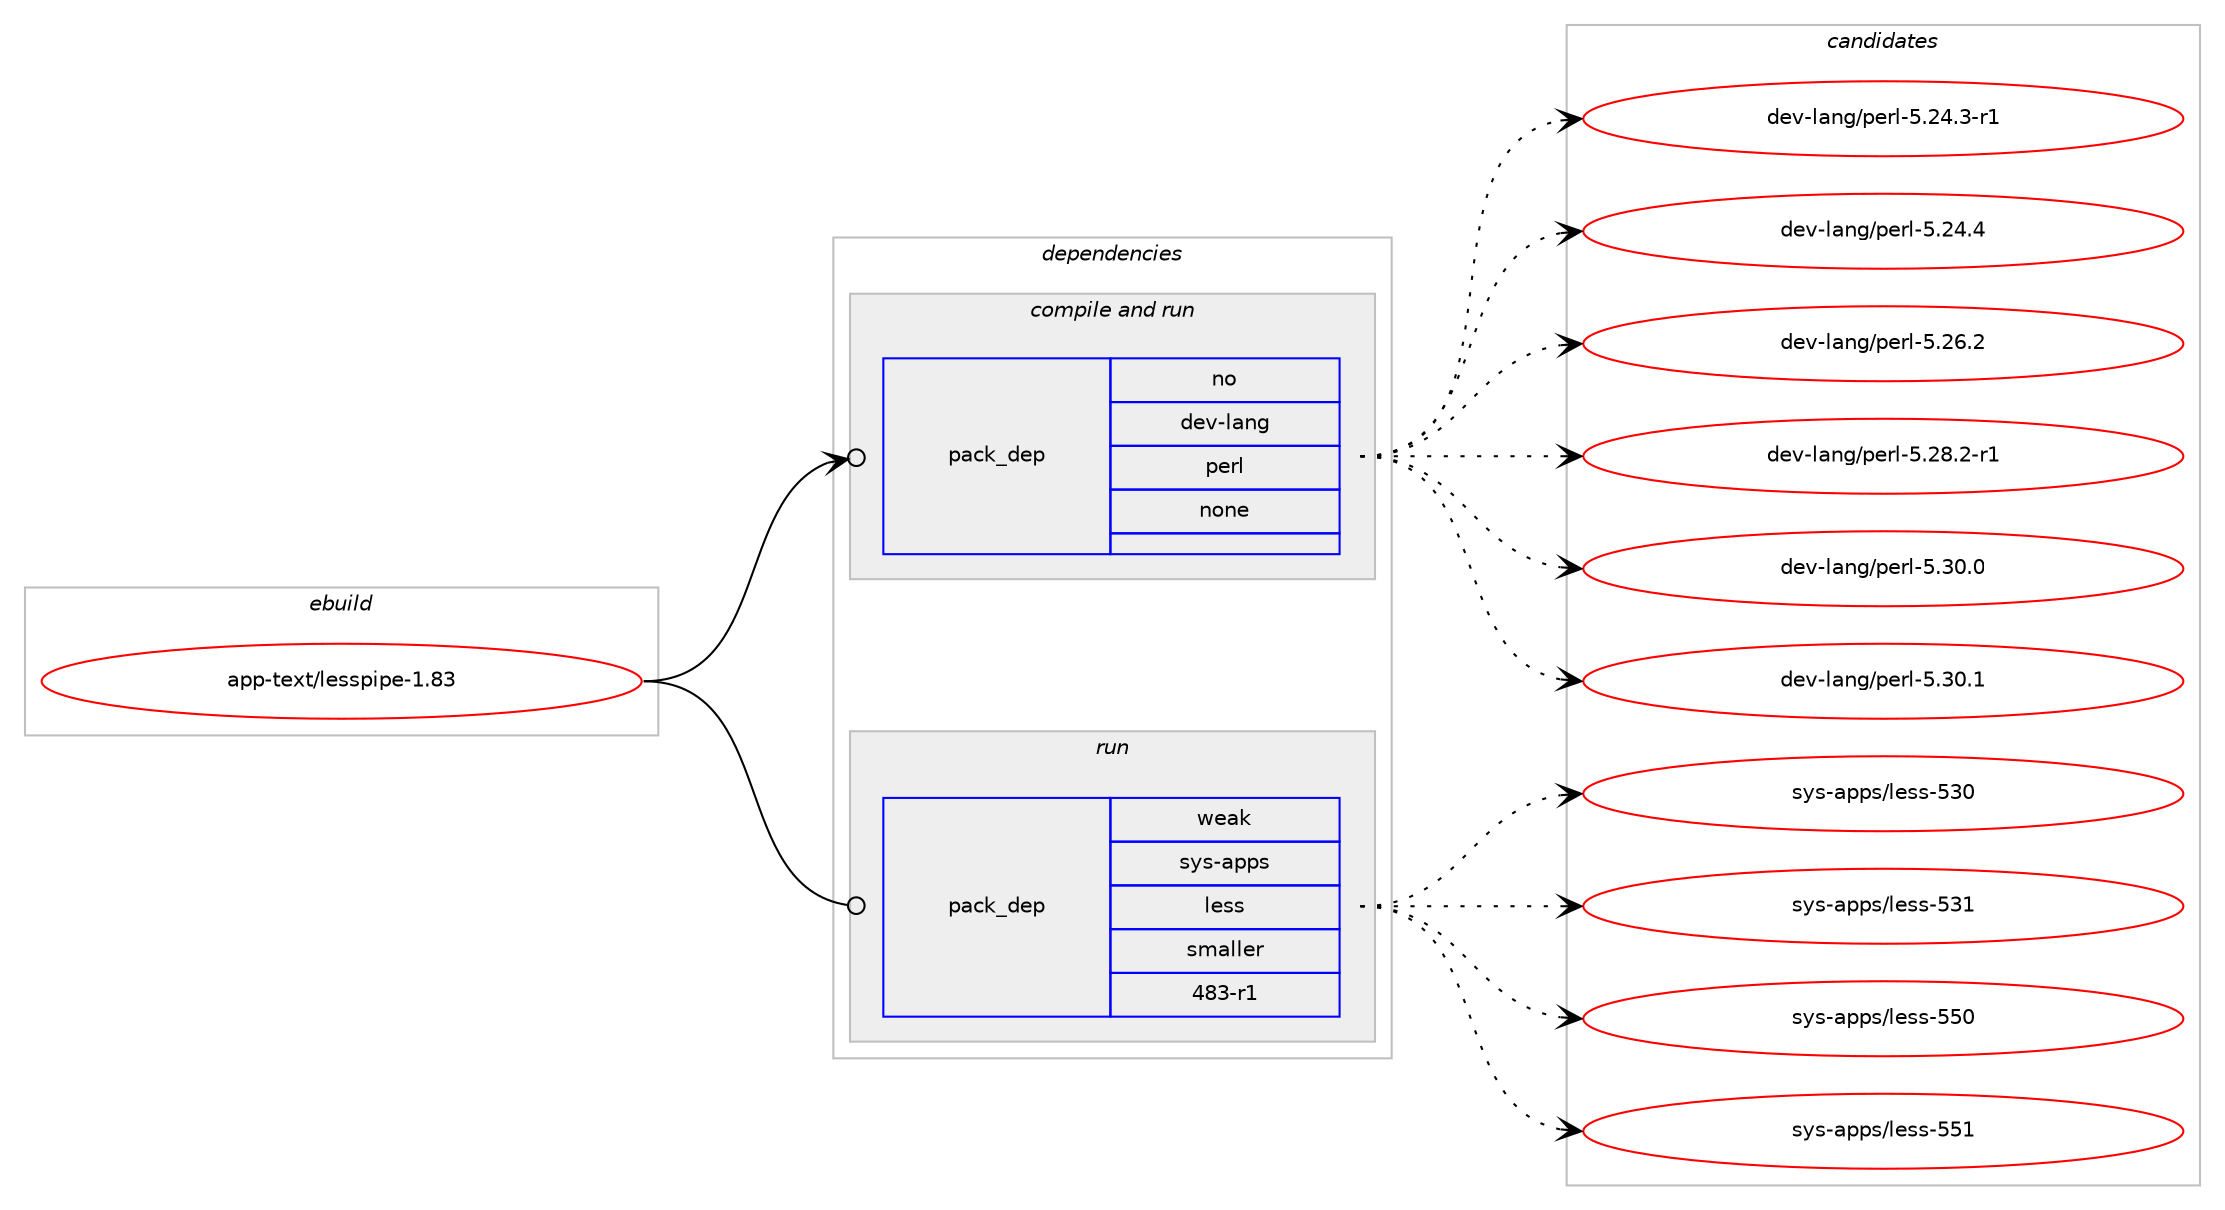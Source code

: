 digraph prolog {

# *************
# Graph options
# *************

newrank=true;
concentrate=true;
compound=true;
graph [rankdir=LR,fontname=Helvetica,fontsize=10,ranksep=1.5];#, ranksep=2.5, nodesep=0.2];
edge  [arrowhead=vee];
node  [fontname=Helvetica,fontsize=10];

# **********
# The ebuild
# **********

subgraph cluster_leftcol {
color=gray;
rank=same;
label=<<i>ebuild</i>>;
id [label="app-text/lesspipe-1.83", color=red, width=4, href="../app-text/lesspipe-1.83.svg"];
}

# ****************
# The dependencies
# ****************

subgraph cluster_midcol {
color=gray;
label=<<i>dependencies</i>>;
subgraph cluster_compile {
fillcolor="#eeeeee";
style=filled;
label=<<i>compile</i>>;
}
subgraph cluster_compileandrun {
fillcolor="#eeeeee";
style=filled;
label=<<i>compile and run</i>>;
subgraph pack378830 {
dependency509525 [label=<<TABLE BORDER="0" CELLBORDER="1" CELLSPACING="0" CELLPADDING="4" WIDTH="220"><TR><TD ROWSPAN="6" CELLPADDING="30">pack_dep</TD></TR><TR><TD WIDTH="110">no</TD></TR><TR><TD>dev-lang</TD></TR><TR><TD>perl</TD></TR><TR><TD>none</TD></TR><TR><TD></TD></TR></TABLE>>, shape=none, color=blue];
}
id:e -> dependency509525:w [weight=20,style="solid",arrowhead="odotvee"];
}
subgraph cluster_run {
fillcolor="#eeeeee";
style=filled;
label=<<i>run</i>>;
subgraph pack378831 {
dependency509526 [label=<<TABLE BORDER="0" CELLBORDER="1" CELLSPACING="0" CELLPADDING="4" WIDTH="220"><TR><TD ROWSPAN="6" CELLPADDING="30">pack_dep</TD></TR><TR><TD WIDTH="110">weak</TD></TR><TR><TD>sys-apps</TD></TR><TR><TD>less</TD></TR><TR><TD>smaller</TD></TR><TR><TD>483-r1</TD></TR></TABLE>>, shape=none, color=blue];
}
id:e -> dependency509526:w [weight=20,style="solid",arrowhead="odot"];
}
}

# **************
# The candidates
# **************

subgraph cluster_choices {
rank=same;
color=gray;
label=<<i>candidates</i>>;

subgraph choice378830 {
color=black;
nodesep=1;
choice100101118451089711010347112101114108455346505246514511449 [label="dev-lang/perl-5.24.3-r1", color=red, width=4,href="../dev-lang/perl-5.24.3-r1.svg"];
choice10010111845108971101034711210111410845534650524652 [label="dev-lang/perl-5.24.4", color=red, width=4,href="../dev-lang/perl-5.24.4.svg"];
choice10010111845108971101034711210111410845534650544650 [label="dev-lang/perl-5.26.2", color=red, width=4,href="../dev-lang/perl-5.26.2.svg"];
choice100101118451089711010347112101114108455346505646504511449 [label="dev-lang/perl-5.28.2-r1", color=red, width=4,href="../dev-lang/perl-5.28.2-r1.svg"];
choice10010111845108971101034711210111410845534651484648 [label="dev-lang/perl-5.30.0", color=red, width=4,href="../dev-lang/perl-5.30.0.svg"];
choice10010111845108971101034711210111410845534651484649 [label="dev-lang/perl-5.30.1", color=red, width=4,href="../dev-lang/perl-5.30.1.svg"];
dependency509525:e -> choice100101118451089711010347112101114108455346505246514511449:w [style=dotted,weight="100"];
dependency509525:e -> choice10010111845108971101034711210111410845534650524652:w [style=dotted,weight="100"];
dependency509525:e -> choice10010111845108971101034711210111410845534650544650:w [style=dotted,weight="100"];
dependency509525:e -> choice100101118451089711010347112101114108455346505646504511449:w [style=dotted,weight="100"];
dependency509525:e -> choice10010111845108971101034711210111410845534651484648:w [style=dotted,weight="100"];
dependency509525:e -> choice10010111845108971101034711210111410845534651484649:w [style=dotted,weight="100"];
}
subgraph choice378831 {
color=black;
nodesep=1;
choice11512111545971121121154710810111511545535148 [label="sys-apps/less-530", color=red, width=4,href="../sys-apps/less-530.svg"];
choice11512111545971121121154710810111511545535149 [label="sys-apps/less-531", color=red, width=4,href="../sys-apps/less-531.svg"];
choice11512111545971121121154710810111511545535348 [label="sys-apps/less-550", color=red, width=4,href="../sys-apps/less-550.svg"];
choice11512111545971121121154710810111511545535349 [label="sys-apps/less-551", color=red, width=4,href="../sys-apps/less-551.svg"];
dependency509526:e -> choice11512111545971121121154710810111511545535148:w [style=dotted,weight="100"];
dependency509526:e -> choice11512111545971121121154710810111511545535149:w [style=dotted,weight="100"];
dependency509526:e -> choice11512111545971121121154710810111511545535348:w [style=dotted,weight="100"];
dependency509526:e -> choice11512111545971121121154710810111511545535349:w [style=dotted,weight="100"];
}
}

}

